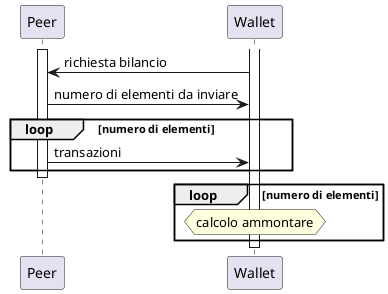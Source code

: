 @startuml
activate Peer
Wallet->Peer: richiesta bilancio
Peer->Wallet: numero di elementi da inviare
loop numero di elementi
  Wallet<-Peer: transazioni
end
deactivate Peer
activate Wallet
loop numero di elementi
  hnote over Wallet:calcolo ammontare
end
deactivate Wallet
@enduml
